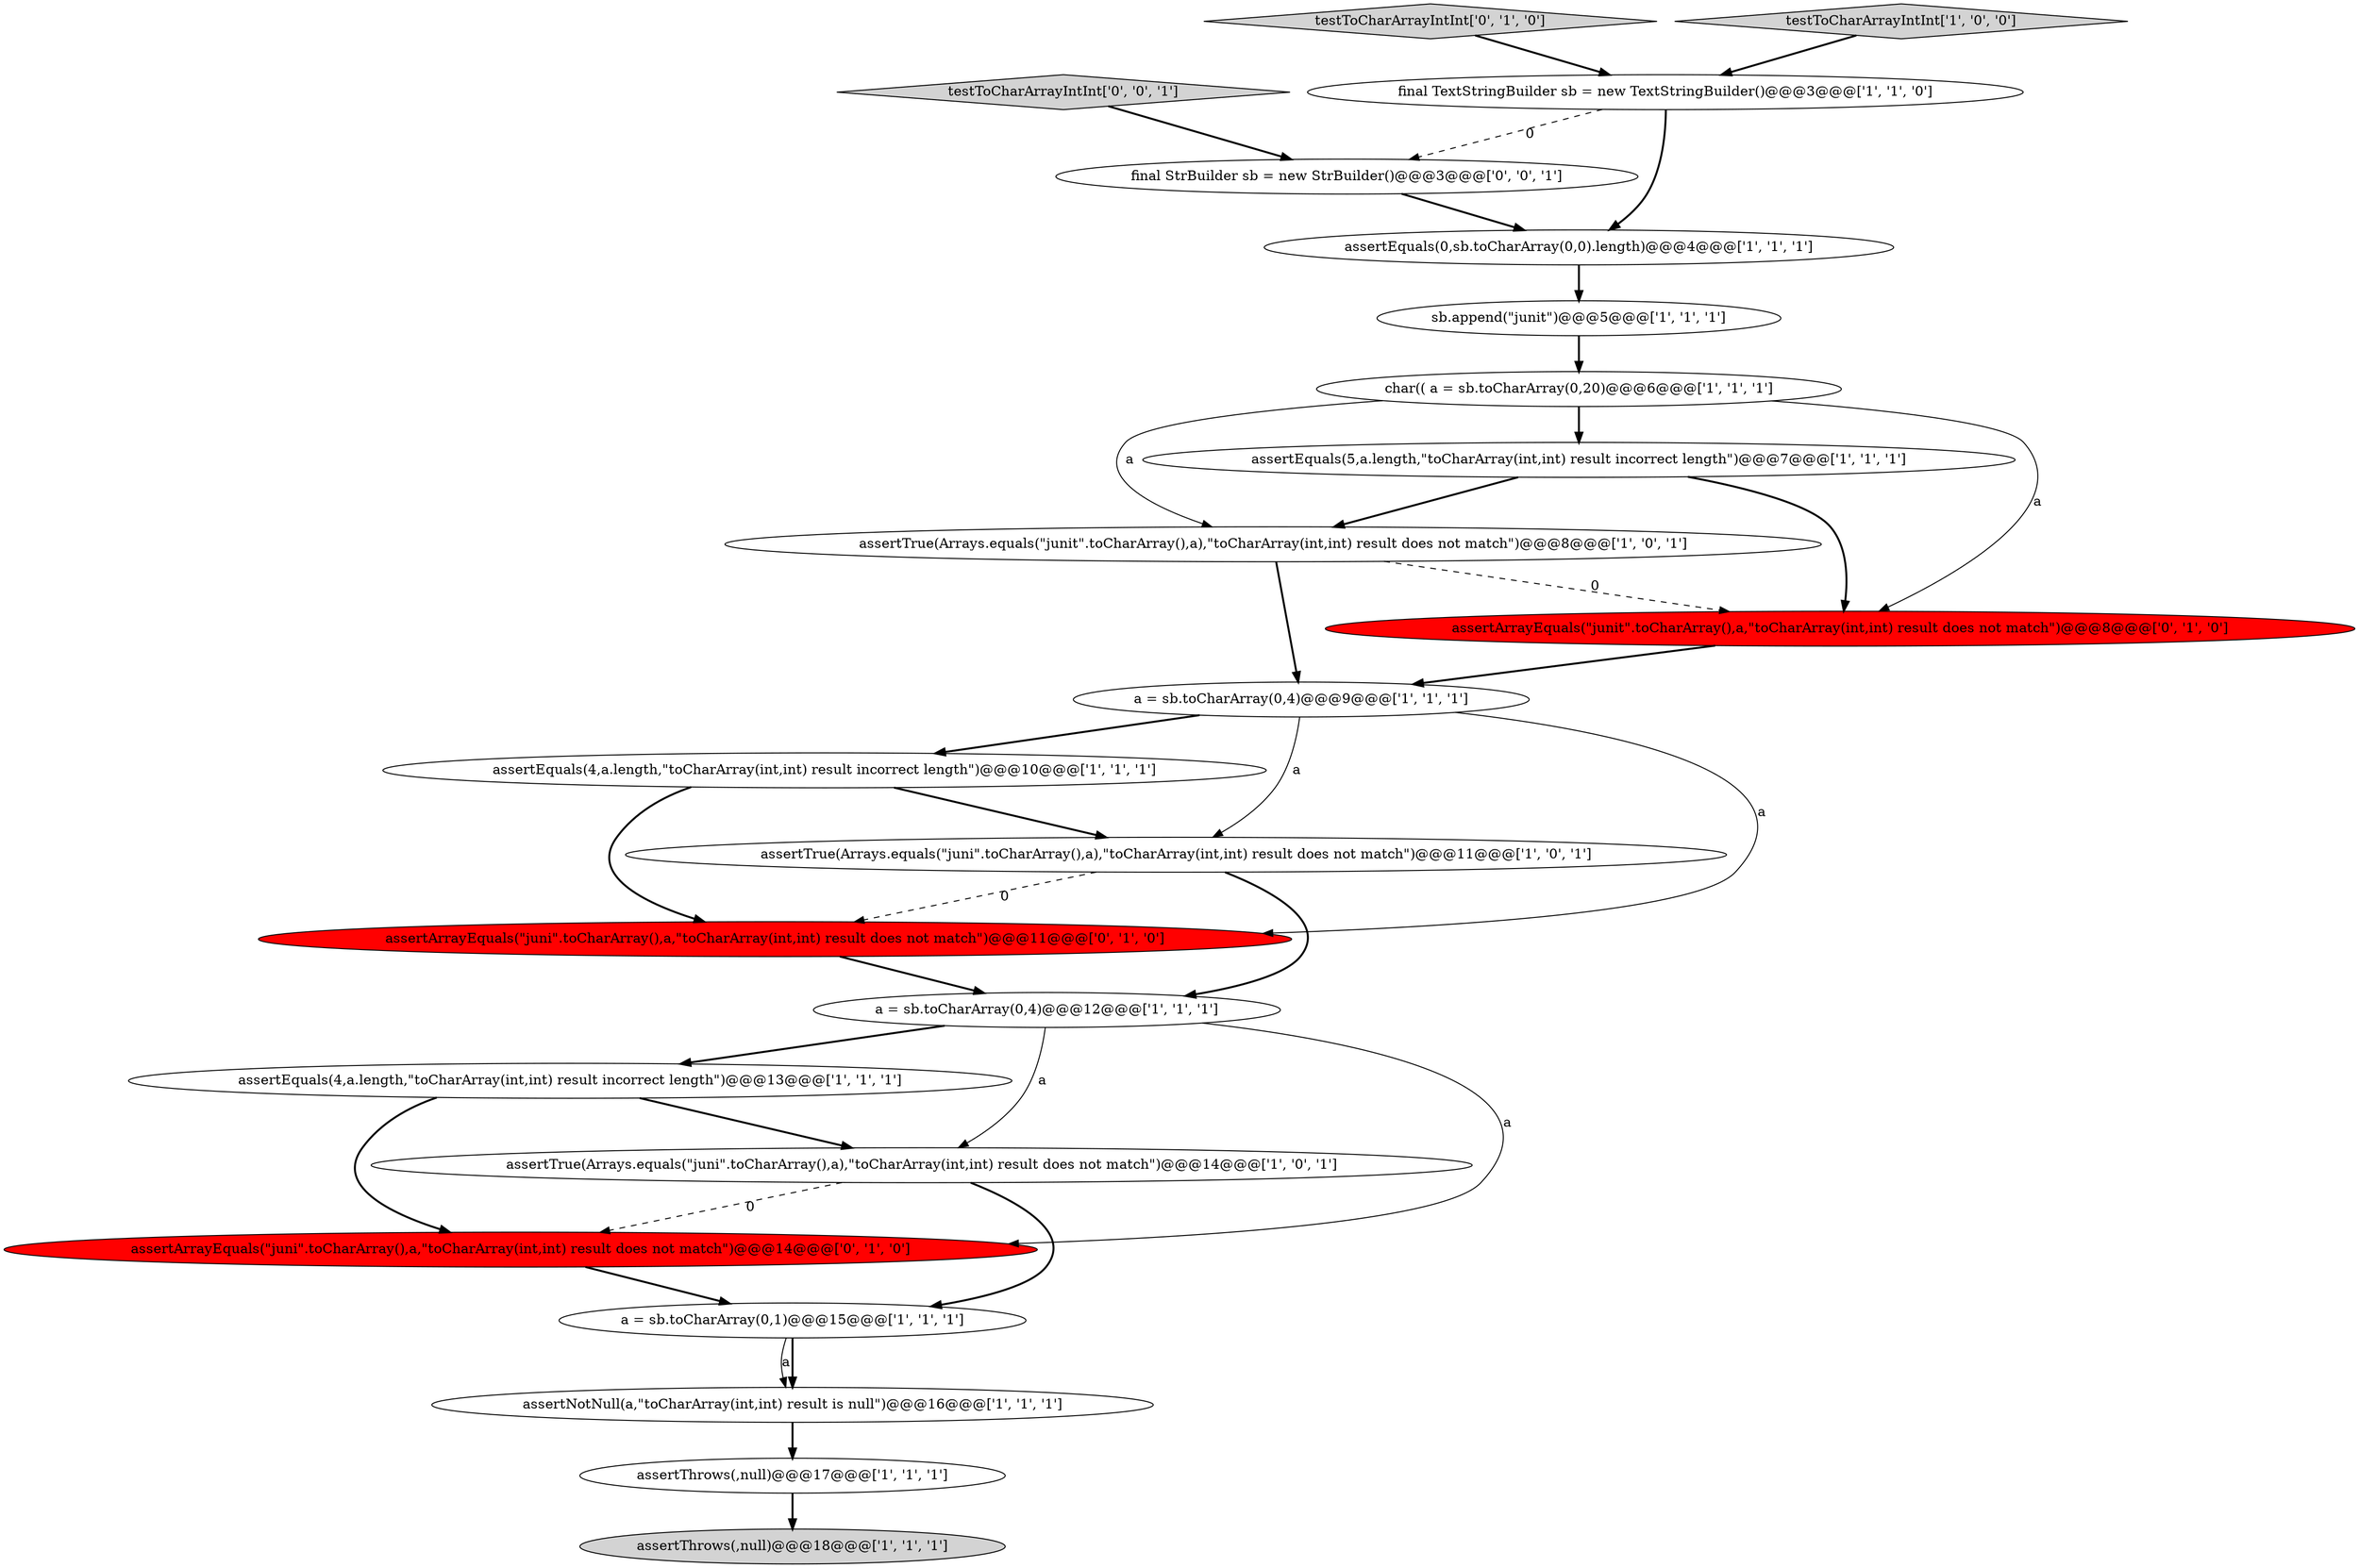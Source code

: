 digraph {
18 [style = filled, label = "assertArrayEquals(\"juni\".toCharArray(),a,\"toCharArray(int,int) result does not match\")@@@11@@@['0', '1', '0']", fillcolor = red, shape = ellipse image = "AAA1AAABBB2BBB"];
19 [style = filled, label = "testToCharArrayIntInt['0', '1', '0']", fillcolor = lightgray, shape = diamond image = "AAA0AAABBB2BBB"];
6 [style = filled, label = "assertEquals(4,a.length,\"toCharArray(int,int) result incorrect length\")@@@10@@@['1', '1', '1']", fillcolor = white, shape = ellipse image = "AAA0AAABBB1BBB"];
10 [style = filled, label = "assertEquals(5,a.length,\"toCharArray(int,int) result incorrect length\")@@@7@@@['1', '1', '1']", fillcolor = white, shape = ellipse image = "AAA0AAABBB1BBB"];
15 [style = filled, label = "assertEquals(4,a.length,\"toCharArray(int,int) result incorrect length\")@@@13@@@['1', '1', '1']", fillcolor = white, shape = ellipse image = "AAA0AAABBB1BBB"];
14 [style = filled, label = "assertTrue(Arrays.equals(\"juni\".toCharArray(),a),\"toCharArray(int,int) result does not match\")@@@11@@@['1', '0', '1']", fillcolor = white, shape = ellipse image = "AAA0AAABBB1BBB"];
1 [style = filled, label = "a = sb.toCharArray(0,4)@@@12@@@['1', '1', '1']", fillcolor = white, shape = ellipse image = "AAA0AAABBB1BBB"];
0 [style = filled, label = "final TextStringBuilder sb = new TextStringBuilder()@@@3@@@['1', '1', '0']", fillcolor = white, shape = ellipse image = "AAA0AAABBB1BBB"];
16 [style = filled, label = "char(( a = sb.toCharArray(0,20)@@@6@@@['1', '1', '1']", fillcolor = white, shape = ellipse image = "AAA0AAABBB1BBB"];
8 [style = filled, label = "testToCharArrayIntInt['1', '0', '0']", fillcolor = lightgray, shape = diamond image = "AAA0AAABBB1BBB"];
7 [style = filled, label = "assertEquals(0,sb.toCharArray(0,0).length)@@@4@@@['1', '1', '1']", fillcolor = white, shape = ellipse image = "AAA0AAABBB1BBB"];
3 [style = filled, label = "assertThrows(,null)@@@18@@@['1', '1', '1']", fillcolor = lightgray, shape = ellipse image = "AAA0AAABBB1BBB"];
11 [style = filled, label = "assertNotNull(a,\"toCharArray(int,int) result is null\")@@@16@@@['1', '1', '1']", fillcolor = white, shape = ellipse image = "AAA0AAABBB1BBB"];
13 [style = filled, label = "sb.append(\"junit\")@@@5@@@['1', '1', '1']", fillcolor = white, shape = ellipse image = "AAA0AAABBB1BBB"];
9 [style = filled, label = "assertThrows(,null)@@@17@@@['1', '1', '1']", fillcolor = white, shape = ellipse image = "AAA0AAABBB1BBB"];
5 [style = filled, label = "assertTrue(Arrays.equals(\"juni\".toCharArray(),a),\"toCharArray(int,int) result does not match\")@@@14@@@['1', '0', '1']", fillcolor = white, shape = ellipse image = "AAA0AAABBB1BBB"];
12 [style = filled, label = "a = sb.toCharArray(0,4)@@@9@@@['1', '1', '1']", fillcolor = white, shape = ellipse image = "AAA0AAABBB1BBB"];
17 [style = filled, label = "assertArrayEquals(\"juni\".toCharArray(),a,\"toCharArray(int,int) result does not match\")@@@14@@@['0', '1', '0']", fillcolor = red, shape = ellipse image = "AAA1AAABBB2BBB"];
4 [style = filled, label = "assertTrue(Arrays.equals(\"junit\".toCharArray(),a),\"toCharArray(int,int) result does not match\")@@@8@@@['1', '0', '1']", fillcolor = white, shape = ellipse image = "AAA0AAABBB1BBB"];
20 [style = filled, label = "assertArrayEquals(\"junit\".toCharArray(),a,\"toCharArray(int,int) result does not match\")@@@8@@@['0', '1', '0']", fillcolor = red, shape = ellipse image = "AAA1AAABBB2BBB"];
21 [style = filled, label = "testToCharArrayIntInt['0', '0', '1']", fillcolor = lightgray, shape = diamond image = "AAA0AAABBB3BBB"];
2 [style = filled, label = "a = sb.toCharArray(0,1)@@@15@@@['1', '1', '1']", fillcolor = white, shape = ellipse image = "AAA0AAABBB1BBB"];
22 [style = filled, label = "final StrBuilder sb = new StrBuilder()@@@3@@@['0', '0', '1']", fillcolor = white, shape = ellipse image = "AAA0AAABBB3BBB"];
7->13 [style = bold, label=""];
16->4 [style = solid, label="a"];
10->20 [style = bold, label=""];
16->10 [style = bold, label=""];
6->18 [style = bold, label=""];
1->15 [style = bold, label=""];
16->20 [style = solid, label="a"];
12->14 [style = solid, label="a"];
11->9 [style = bold, label=""];
12->6 [style = bold, label=""];
0->22 [style = dashed, label="0"];
13->16 [style = bold, label=""];
22->7 [style = bold, label=""];
15->5 [style = bold, label=""];
14->1 [style = bold, label=""];
19->0 [style = bold, label=""];
0->7 [style = bold, label=""];
6->14 [style = bold, label=""];
8->0 [style = bold, label=""];
5->2 [style = bold, label=""];
15->17 [style = bold, label=""];
5->17 [style = dashed, label="0"];
17->2 [style = bold, label=""];
18->1 [style = bold, label=""];
1->5 [style = solid, label="a"];
12->18 [style = solid, label="a"];
21->22 [style = bold, label=""];
4->20 [style = dashed, label="0"];
1->17 [style = solid, label="a"];
20->12 [style = bold, label=""];
10->4 [style = bold, label=""];
4->12 [style = bold, label=""];
9->3 [style = bold, label=""];
14->18 [style = dashed, label="0"];
2->11 [style = solid, label="a"];
2->11 [style = bold, label=""];
}
